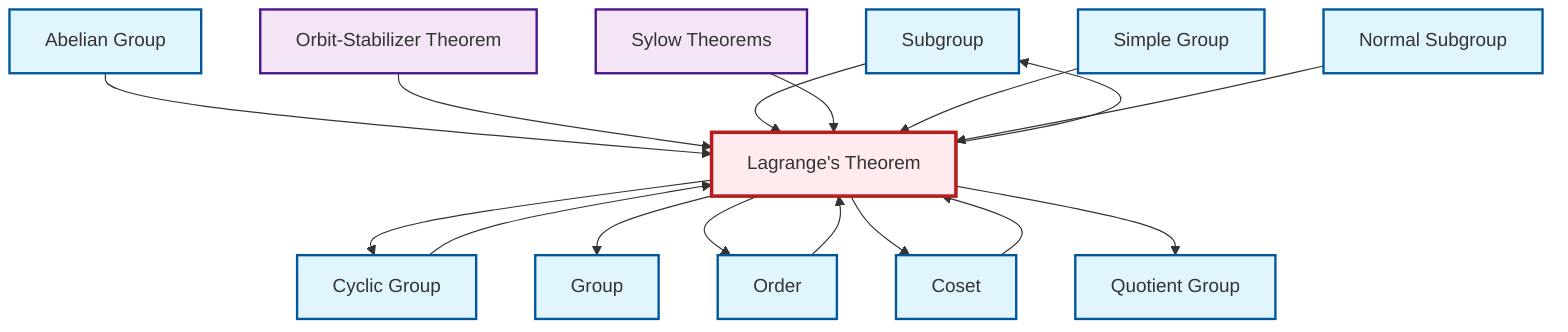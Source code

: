 graph TD
    classDef definition fill:#e1f5fe,stroke:#01579b,stroke-width:2px
    classDef theorem fill:#f3e5f5,stroke:#4a148c,stroke-width:2px
    classDef axiom fill:#fff3e0,stroke:#e65100,stroke-width:2px
    classDef example fill:#e8f5e9,stroke:#1b5e20,stroke-width:2px
    classDef current fill:#ffebee,stroke:#b71c1c,stroke-width:3px
    def-subgroup["Subgroup"]:::definition
    def-group["Group"]:::definition
    def-cyclic-group["Cyclic Group"]:::definition
    def-coset["Coset"]:::definition
    thm-sylow["Sylow Theorems"]:::theorem
    def-quotient-group["Quotient Group"]:::definition
    def-order["Order"]:::definition
    def-normal-subgroup["Normal Subgroup"]:::definition
    def-simple-group["Simple Group"]:::definition
    def-abelian-group["Abelian Group"]:::definition
    thm-lagrange["Lagrange's Theorem"]:::theorem
    thm-orbit-stabilizer["Orbit-Stabilizer Theorem"]:::theorem
    def-coset --> thm-lagrange
    def-abelian-group --> thm-lagrange
    thm-lagrange --> def-cyclic-group
    def-cyclic-group --> thm-lagrange
    thm-lagrange --> def-group
    thm-orbit-stabilizer --> thm-lagrange
    def-subgroup --> thm-lagrange
    thm-lagrange --> def-order
    thm-sylow --> thm-lagrange
    thm-lagrange --> def-subgroup
    def-simple-group --> thm-lagrange
    def-order --> thm-lagrange
    thm-lagrange --> def-coset
    thm-lagrange --> def-quotient-group
    def-normal-subgroup --> thm-lagrange
    class thm-lagrange current